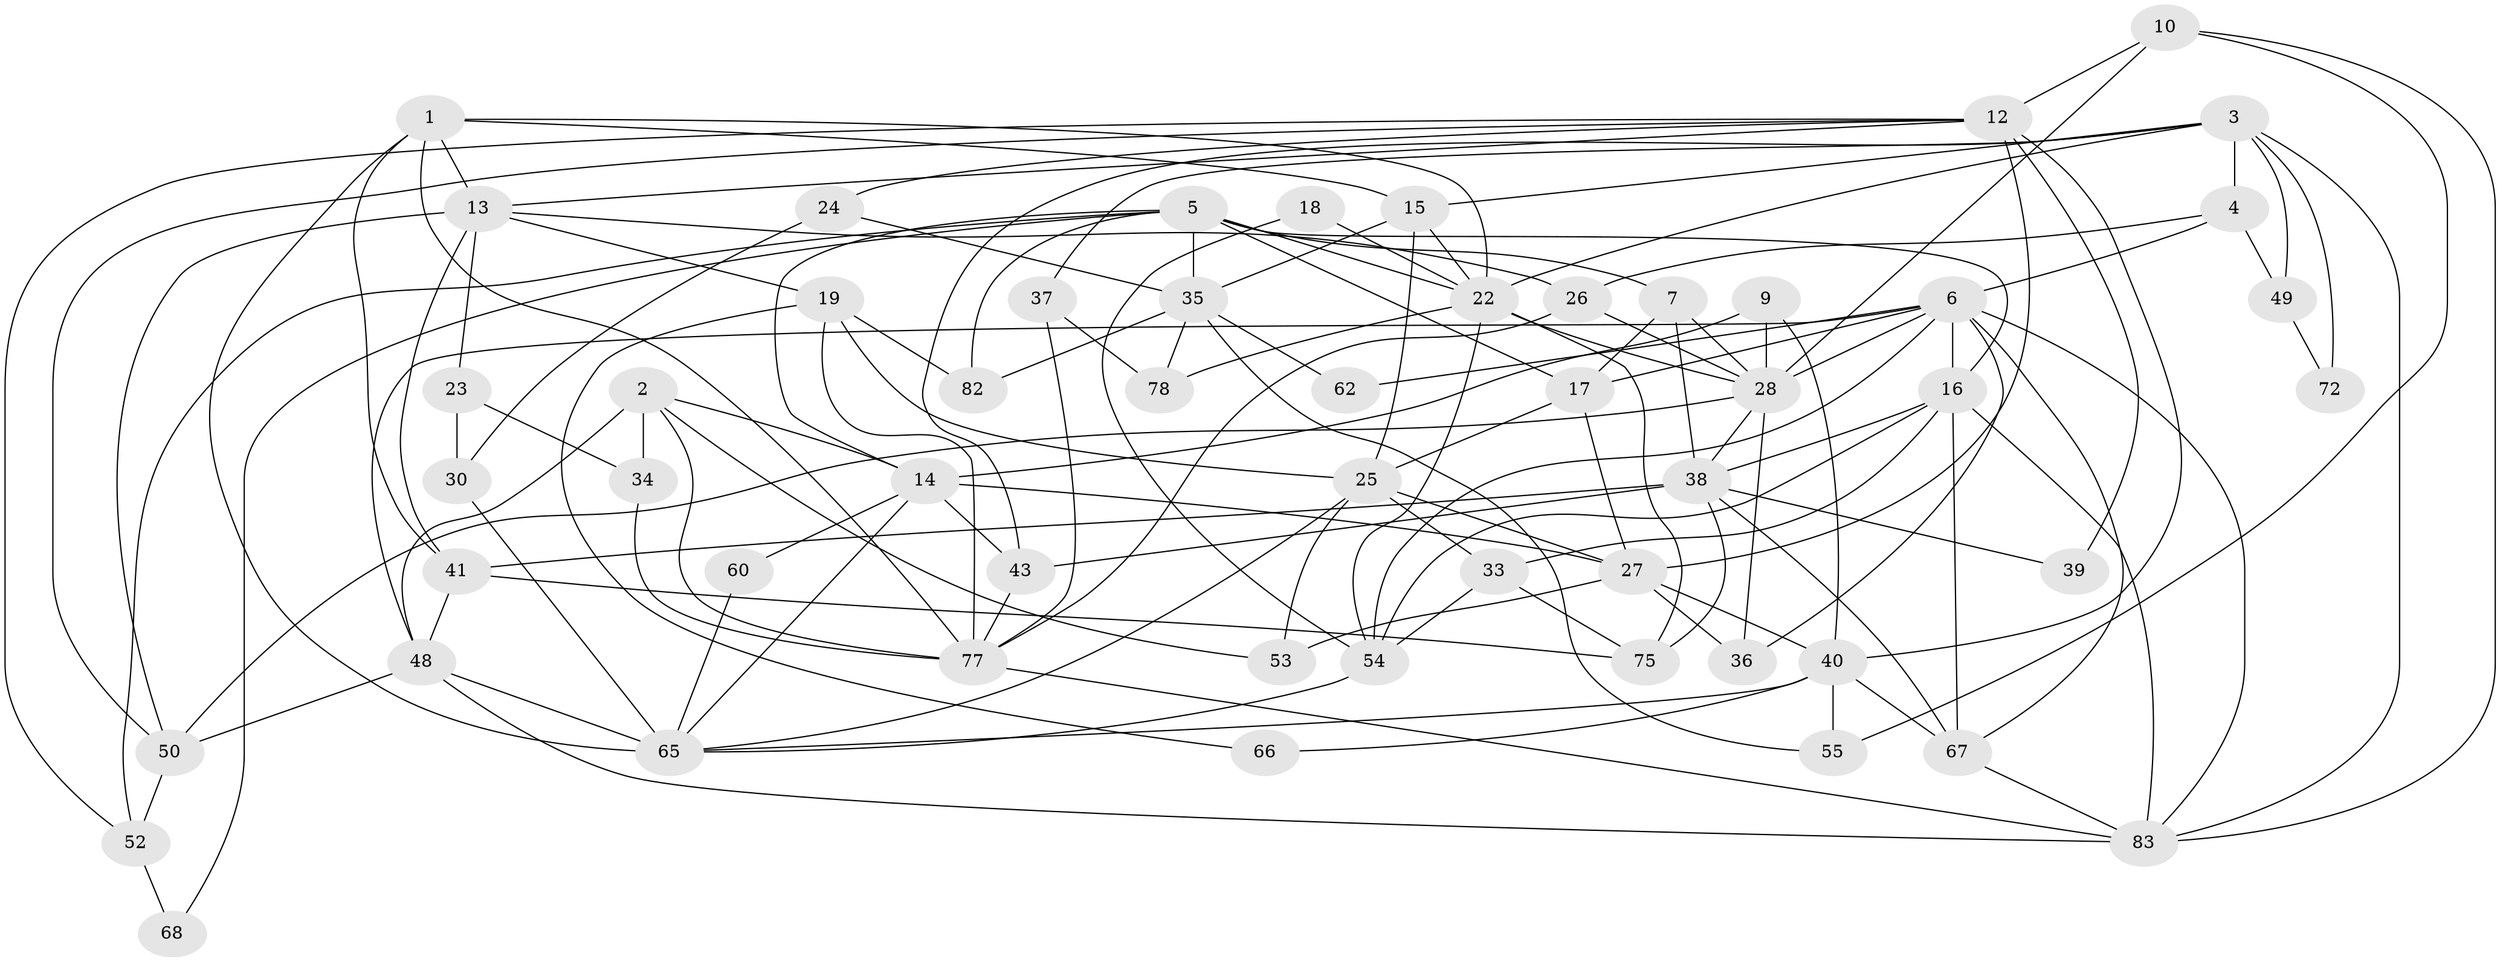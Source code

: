 // original degree distribution, {4: 0.2823529411764706, 5: 0.16470588235294117, 6: 0.08235294117647059, 2: 0.1411764705882353, 3: 0.27058823529411763, 7: 0.023529411764705882, 9: 0.011764705882352941, 8: 0.023529411764705882}
// Generated by graph-tools (version 1.1) at 2025/11/02/27/25 16:11:18]
// undirected, 54 vertices, 134 edges
graph export_dot {
graph [start="1"]
  node [color=gray90,style=filled];
  1 [super="+8"];
  2 [super="+45"];
  3 [super="+11"];
  4 [super="+21"];
  5 [super="+81"];
  6 [super="+20"];
  7 [super="+61"];
  9;
  10 [super="+74"];
  12 [super="+80"];
  13 [super="+31"];
  14 [super="+29"];
  15 [super="+59"];
  16 [super="+58"];
  17 [super="+46"];
  18;
  19 [super="+32"];
  22 [super="+84"];
  23 [super="+42"];
  24;
  25 [super="+44"];
  26 [super="+69"];
  27 [super="+51"];
  28 [super="+47"];
  30;
  33 [super="+56"];
  34;
  35 [super="+63"];
  36;
  37;
  38 [super="+71"];
  39;
  40 [super="+85"];
  41 [super="+64"];
  43;
  48 [super="+76"];
  49;
  50;
  52 [super="+57"];
  53;
  54 [super="+70"];
  55;
  60;
  62;
  65 [super="+73"];
  66;
  67;
  68;
  72;
  75;
  77 [super="+79"];
  78;
  82;
  83;
  1 -- 65;
  1 -- 13;
  1 -- 22;
  1 -- 41;
  1 -- 77;
  1 -- 15;
  2 -- 34;
  2 -- 48;
  2 -- 53;
  2 -- 14;
  2 -- 77;
  3 -- 43;
  3 -- 22;
  3 -- 15;
  3 -- 72;
  3 -- 49;
  3 -- 83;
  3 -- 37;
  3 -- 4;
  4 -- 6;
  4 -- 49;
  4 -- 26;
  5 -- 14;
  5 -- 17;
  5 -- 82;
  5 -- 35;
  5 -- 68;
  5 -- 52;
  5 -- 16;
  5 -- 22;
  5 -- 7;
  6 -- 83;
  6 -- 67;
  6 -- 36;
  6 -- 16;
  6 -- 17;
  6 -- 48;
  6 -- 54;
  6 -- 28;
  6 -- 62;
  7 -- 38;
  7 -- 28;
  7 -- 17;
  9 -- 28;
  9 -- 14;
  9 -- 40;
  10 -- 28;
  10 -- 12 [weight=2];
  10 -- 83;
  10 -- 55;
  12 -- 39;
  12 -- 40 [weight=2];
  12 -- 52;
  12 -- 27;
  12 -- 50;
  12 -- 24;
  12 -- 13;
  13 -- 19;
  13 -- 50;
  13 -- 23;
  13 -- 41;
  13 -- 26;
  14 -- 43;
  14 -- 27;
  14 -- 65;
  14 -- 60;
  15 -- 35;
  15 -- 25;
  15 -- 22 [weight=2];
  16 -- 67;
  16 -- 38;
  16 -- 83;
  16 -- 54;
  16 -- 33;
  17 -- 27;
  17 -- 25;
  18 -- 22;
  18 -- 54;
  19 -- 82;
  19 -- 66;
  19 -- 25;
  19 -- 77;
  22 -- 28;
  22 -- 75;
  22 -- 78;
  22 -- 54;
  23 -- 34;
  23 -- 30;
  24 -- 30;
  24 -- 35;
  25 -- 33;
  25 -- 53;
  25 -- 27;
  25 -- 65;
  26 -- 28;
  26 -- 77;
  27 -- 36;
  27 -- 53;
  27 -- 40;
  28 -- 38;
  28 -- 36 [weight=2];
  28 -- 50;
  30 -- 65;
  33 -- 75;
  33 -- 54;
  34 -- 77;
  35 -- 55;
  35 -- 62;
  35 -- 82;
  35 -- 78;
  37 -- 77;
  37 -- 78;
  38 -- 67;
  38 -- 39;
  38 -- 75;
  38 -- 43;
  38 -- 41;
  40 -- 55;
  40 -- 65;
  40 -- 66;
  40 -- 67;
  41 -- 48;
  41 -- 75;
  43 -- 77;
  48 -- 83;
  48 -- 50;
  48 -- 65;
  49 -- 72;
  50 -- 52;
  52 -- 68;
  54 -- 65;
  60 -- 65;
  67 -- 83;
  77 -- 83;
}
